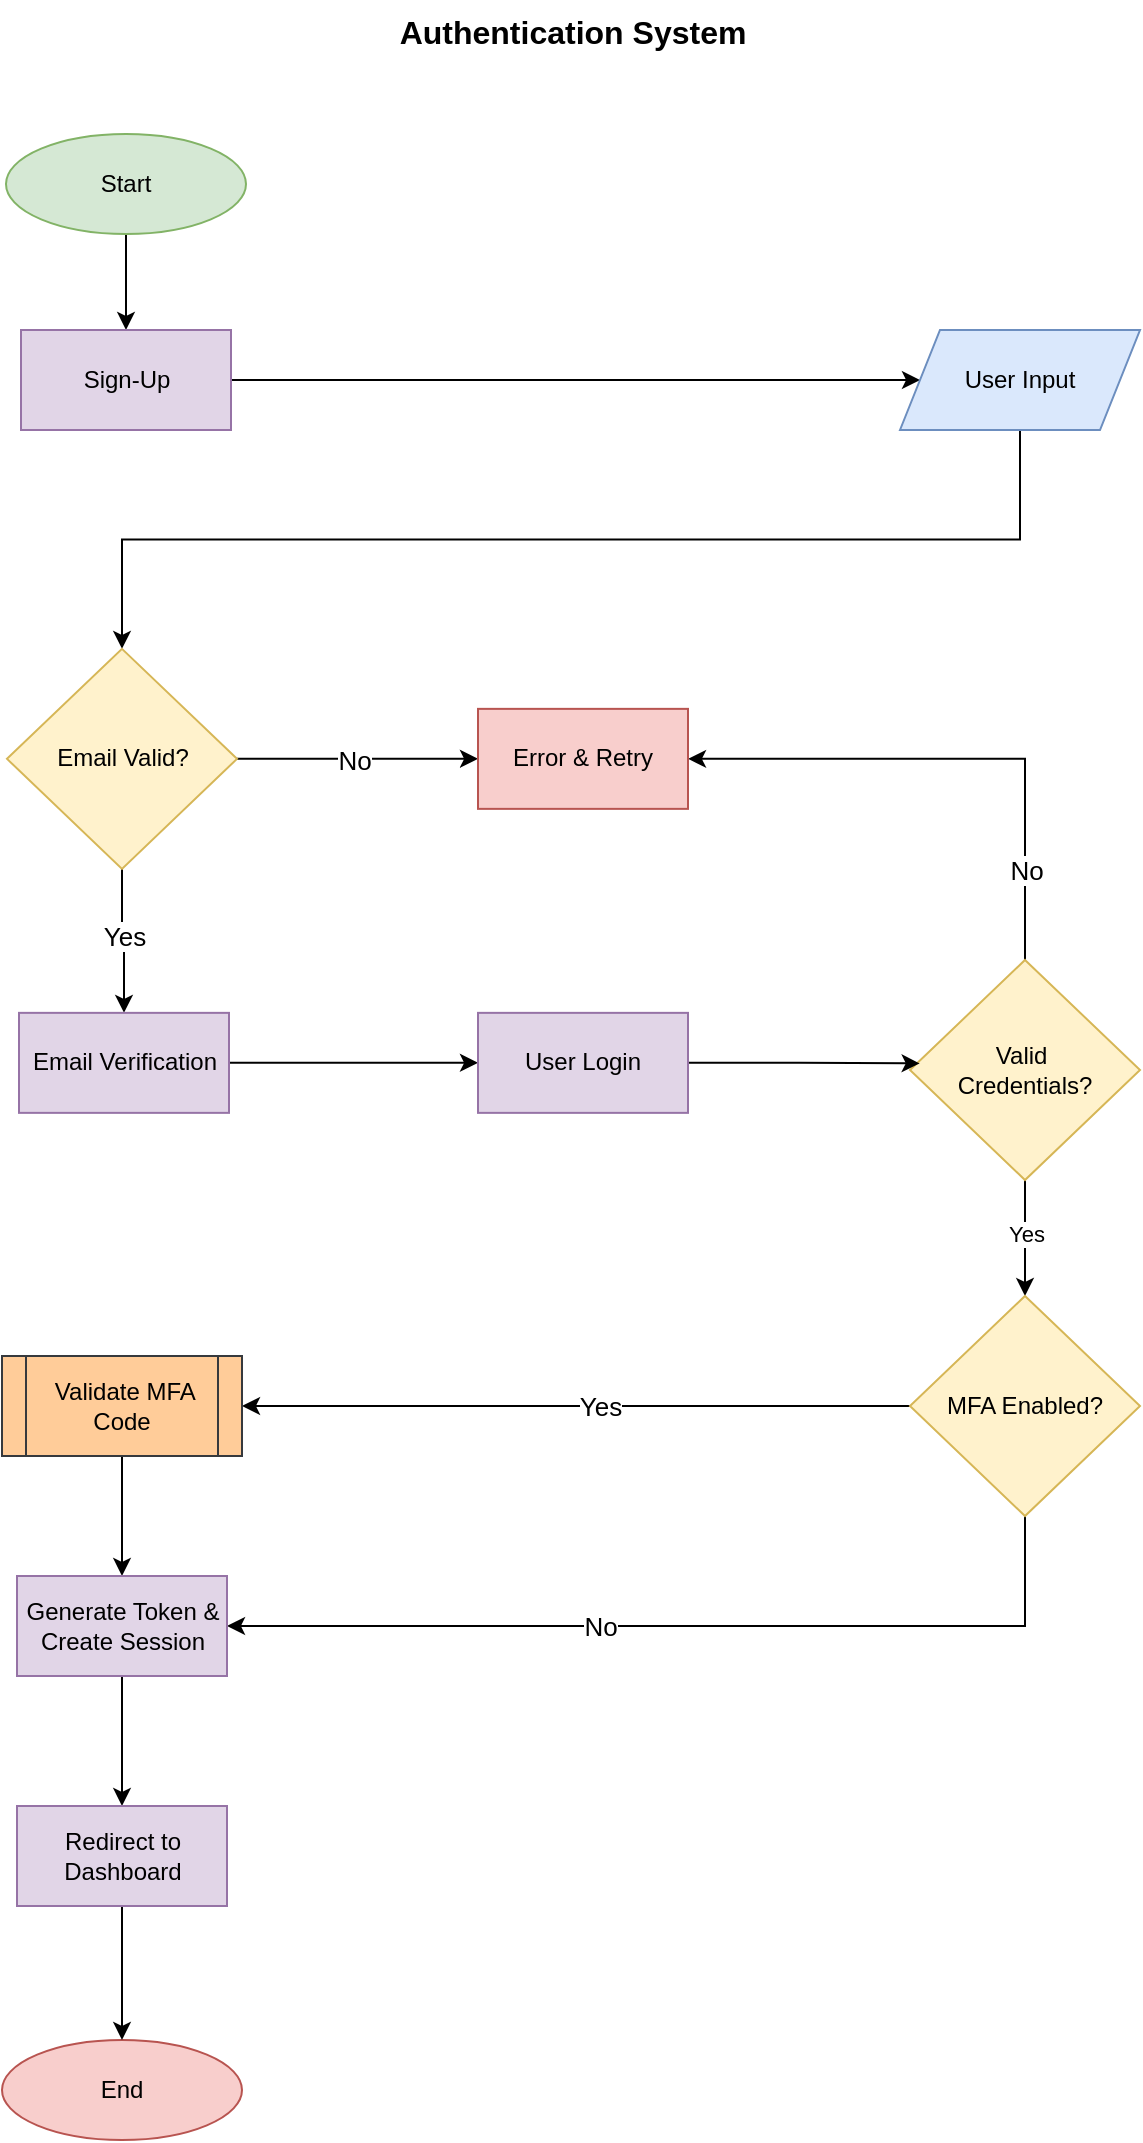 <mxfile version="26.0.11">
  <diagram name="Page-1" id="GLVcQ4hS3XEvDl5PaPkW">
    <mxGraphModel dx="635" dy="366" grid="0" gridSize="10" guides="1" tooltips="1" connect="1" arrows="1" fold="1" page="1" pageScale="1" pageWidth="827" pageHeight="1169" math="0" shadow="0">
      <root>
        <mxCell id="0" />
        <mxCell id="1" parent="0" />
        <mxCell id="MkDBiGz27NF831LDcPSi-19" style="edgeStyle=orthogonalEdgeStyle;rounded=0;orthogonalLoop=1;jettySize=auto;html=1;" edge="1" parent="1" source="MkDBiGz27NF831LDcPSi-1" target="MkDBiGz27NF831LDcPSi-3">
          <mxGeometry relative="1" as="geometry" />
        </mxCell>
        <mxCell id="MkDBiGz27NF831LDcPSi-1" value="Start" style="ellipse;whiteSpace=wrap;html=1;fillColor=#d5e8d4;strokeColor=#82b366;align=center;" vertex="1" parent="1">
          <mxGeometry x="143" y="97" width="120" height="50" as="geometry" />
        </mxCell>
        <mxCell id="MkDBiGz27NF831LDcPSi-2" value="End" style="ellipse;whiteSpace=wrap;html=1;fillColor=#f8cecc;strokeColor=#b85450;" vertex="1" parent="1">
          <mxGeometry x="141" y="1050" width="120" height="50" as="geometry" />
        </mxCell>
        <mxCell id="MkDBiGz27NF831LDcPSi-20" style="edgeStyle=orthogonalEdgeStyle;rounded=0;orthogonalLoop=1;jettySize=auto;html=1;exitX=0.5;exitY=1;exitDx=0;exitDy=0;" edge="1" parent="1" source="MkDBiGz27NF831LDcPSi-52" target="MkDBiGz27NF831LDcPSi-5">
          <mxGeometry relative="1" as="geometry" />
        </mxCell>
        <mxCell id="MkDBiGz27NF831LDcPSi-54" style="edgeStyle=orthogonalEdgeStyle;rounded=0;orthogonalLoop=1;jettySize=auto;html=1;entryX=0;entryY=0.5;entryDx=0;entryDy=0;" edge="1" parent="1" source="MkDBiGz27NF831LDcPSi-3" target="MkDBiGz27NF831LDcPSi-52">
          <mxGeometry relative="1" as="geometry" />
        </mxCell>
        <mxCell id="MkDBiGz27NF831LDcPSi-3" value="Sign-Up" style="rounded=0;whiteSpace=wrap;html=1;fillColor=#e1d5e7;strokeColor=#9673a6;" vertex="1" parent="1">
          <mxGeometry x="150.5" y="195" width="105" height="50" as="geometry" />
        </mxCell>
        <mxCell id="MkDBiGz27NF831LDcPSi-21" value="" style="edgeStyle=orthogonalEdgeStyle;rounded=0;orthogonalLoop=1;jettySize=auto;html=1;" edge="1" parent="1" source="MkDBiGz27NF831LDcPSi-5" target="MkDBiGz27NF831LDcPSi-9">
          <mxGeometry relative="1" as="geometry" />
        </mxCell>
        <mxCell id="MkDBiGz27NF831LDcPSi-47" value="&lt;font&gt;Yes&lt;/font&gt;" style="edgeLabel;html=1;align=center;verticalAlign=middle;resizable=0;points=[];fontSize=13;" vertex="1" connectable="0" parent="MkDBiGz27NF831LDcPSi-21">
          <mxGeometry x="-0.161" y="-1" relative="1" as="geometry">
            <mxPoint x="2" y="3" as="offset" />
          </mxGeometry>
        </mxCell>
        <mxCell id="MkDBiGz27NF831LDcPSi-33" style="edgeStyle=orthogonalEdgeStyle;rounded=0;orthogonalLoop=1;jettySize=auto;html=1;" edge="1" parent="1" source="MkDBiGz27NF831LDcPSi-5" target="MkDBiGz27NF831LDcPSi-40">
          <mxGeometry relative="1" as="geometry">
            <mxPoint x="371" y="388.43" as="targetPoint" />
          </mxGeometry>
        </mxCell>
        <mxCell id="MkDBiGz27NF831LDcPSi-46" value="&lt;font&gt;No&lt;/font&gt;" style="edgeLabel;html=1;align=center;verticalAlign=middle;resizable=0;points=[];fontSize=13;" vertex="1" connectable="0" parent="MkDBiGz27NF831LDcPSi-33">
          <mxGeometry x="-0.029" relative="1" as="geometry">
            <mxPoint as="offset" />
          </mxGeometry>
        </mxCell>
        <mxCell id="MkDBiGz27NF831LDcPSi-5" value="Email Valid?" style="rhombus;whiteSpace=wrap;html=1;fillColor=#fff2cc;strokeColor=#d6b656;" vertex="1" parent="1">
          <mxGeometry x="143.5" y="354.43" width="115" height="110" as="geometry" />
        </mxCell>
        <mxCell id="MkDBiGz27NF831LDcPSi-24" value="" style="edgeStyle=orthogonalEdgeStyle;rounded=0;orthogonalLoop=1;jettySize=auto;html=1;" edge="1" parent="1" source="MkDBiGz27NF831LDcPSi-6" target="MkDBiGz27NF831LDcPSi-7">
          <mxGeometry relative="1" as="geometry" />
        </mxCell>
        <mxCell id="MkDBiGz27NF831LDcPSi-55" value="Yes" style="edgeLabel;html=1;align=center;verticalAlign=middle;resizable=0;points=[];" vertex="1" connectable="0" parent="MkDBiGz27NF831LDcPSi-24">
          <mxGeometry x="0.049" y="1" relative="1" as="geometry">
            <mxPoint x="-1" y="-4" as="offset" />
          </mxGeometry>
        </mxCell>
        <mxCell id="MkDBiGz27NF831LDcPSi-41" style="edgeStyle=orthogonalEdgeStyle;rounded=0;orthogonalLoop=1;jettySize=auto;html=1;entryX=1;entryY=0.5;entryDx=0;entryDy=0;exitX=0.5;exitY=0;exitDx=0;exitDy=0;" edge="1" parent="1" source="MkDBiGz27NF831LDcPSi-6" target="MkDBiGz27NF831LDcPSi-40">
          <mxGeometry relative="1" as="geometry">
            <mxPoint x="652.5" y="500.43" as="sourcePoint" />
            <Array as="points">
              <mxPoint x="653" y="409" />
            </Array>
          </mxGeometry>
        </mxCell>
        <mxCell id="MkDBiGz27NF831LDcPSi-48" value="&lt;font&gt;No&lt;/font&gt;" style="edgeLabel;html=1;align=center;verticalAlign=middle;resizable=0;points=[];fontSize=13;" vertex="1" connectable="0" parent="MkDBiGz27NF831LDcPSi-41">
          <mxGeometry x="-0.693" relative="1" as="geometry">
            <mxPoint y="-4" as="offset" />
          </mxGeometry>
        </mxCell>
        <mxCell id="MkDBiGz27NF831LDcPSi-6" value="Valid&amp;nbsp;&lt;div&gt;Credentials?&lt;/div&gt;" style="rhombus;whiteSpace=wrap;html=1;fillColor=#fff2cc;strokeColor=#d6b656;align=center;" vertex="1" parent="1">
          <mxGeometry x="595" y="510" width="115" height="110" as="geometry" />
        </mxCell>
        <mxCell id="MkDBiGz27NF831LDcPSi-29" style="edgeStyle=orthogonalEdgeStyle;rounded=0;orthogonalLoop=1;jettySize=auto;html=1;entryX=1;entryY=0.5;entryDx=0;entryDy=0;" edge="1" parent="1" source="MkDBiGz27NF831LDcPSi-7" target="MkDBiGz27NF831LDcPSi-53">
          <mxGeometry relative="1" as="geometry">
            <mxPoint x="253.5" y="733" as="targetPoint" />
          </mxGeometry>
        </mxCell>
        <mxCell id="MkDBiGz27NF831LDcPSi-45" value="Yes" style="edgeLabel;html=1;align=center;verticalAlign=middle;resizable=0;points=[];fontStyle=0;fontSize=13;" vertex="1" connectable="0" parent="MkDBiGz27NF831LDcPSi-29">
          <mxGeometry x="-0.054" y="2" relative="1" as="geometry">
            <mxPoint x="3" y="-2" as="offset" />
          </mxGeometry>
        </mxCell>
        <mxCell id="MkDBiGz27NF831LDcPSi-42" style="edgeStyle=orthogonalEdgeStyle;rounded=0;orthogonalLoop=1;jettySize=auto;html=1;" edge="1" parent="1" source="MkDBiGz27NF831LDcPSi-7" target="MkDBiGz27NF831LDcPSi-13">
          <mxGeometry relative="1" as="geometry">
            <Array as="points">
              <mxPoint x="652" y="843" />
            </Array>
          </mxGeometry>
        </mxCell>
        <mxCell id="MkDBiGz27NF831LDcPSi-44" value="No" style="edgeLabel;html=1;align=center;verticalAlign=middle;resizable=0;points=[];fontStyle=0;fontSize=13;" vertex="1" connectable="0" parent="MkDBiGz27NF831LDcPSi-42">
          <mxGeometry x="-0.857" y="3" relative="1" as="geometry">
            <mxPoint x="-216" y="22" as="offset" />
          </mxGeometry>
        </mxCell>
        <mxCell id="MkDBiGz27NF831LDcPSi-7" value="MFA Enabled?" style="rhombus;whiteSpace=wrap;html=1;fillColor=#fff2cc;strokeColor=#d6b656;" vertex="1" parent="1">
          <mxGeometry x="595" y="678" width="115" height="110" as="geometry" />
        </mxCell>
        <mxCell id="MkDBiGz27NF831LDcPSi-22" style="edgeStyle=orthogonalEdgeStyle;rounded=0;orthogonalLoop=1;jettySize=auto;html=1;" edge="1" parent="1" source="MkDBiGz27NF831LDcPSi-9" target="MkDBiGz27NF831LDcPSi-10">
          <mxGeometry relative="1" as="geometry" />
        </mxCell>
        <mxCell id="MkDBiGz27NF831LDcPSi-9" value="Email Verification" style="rounded=0;whiteSpace=wrap;html=1;fillColor=#e1d5e7;strokeColor=#9673a6;" vertex="1" parent="1">
          <mxGeometry x="149.5" y="536.43" width="105" height="50" as="geometry" />
        </mxCell>
        <mxCell id="MkDBiGz27NF831LDcPSi-23" value="" style="edgeStyle=orthogonalEdgeStyle;rounded=0;orthogonalLoop=1;jettySize=auto;html=1;entryX=0.042;entryY=0.47;entryDx=0;entryDy=0;entryPerimeter=0;" edge="1" parent="1" source="MkDBiGz27NF831LDcPSi-10" target="MkDBiGz27NF831LDcPSi-6">
          <mxGeometry relative="1" as="geometry">
            <mxPoint x="595.0" y="561.43" as="targetPoint" />
          </mxGeometry>
        </mxCell>
        <mxCell id="MkDBiGz27NF831LDcPSi-10" value="User Login" style="rounded=0;whiteSpace=wrap;html=1;fillColor=#e1d5e7;strokeColor=#9673a6;" vertex="1" parent="1">
          <mxGeometry x="379" y="536.43" width="105" height="50" as="geometry" />
        </mxCell>
        <mxCell id="MkDBiGz27NF831LDcPSi-30" style="edgeStyle=orthogonalEdgeStyle;rounded=0;orthogonalLoop=1;jettySize=auto;html=1;entryX=0.5;entryY=0;entryDx=0;entryDy=0;exitX=0.5;exitY=1;exitDx=0;exitDy=0;" edge="1" parent="1" source="MkDBiGz27NF831LDcPSi-53" target="MkDBiGz27NF831LDcPSi-13">
          <mxGeometry relative="1" as="geometry">
            <mxPoint x="201" y="758" as="sourcePoint" />
          </mxGeometry>
        </mxCell>
        <mxCell id="MkDBiGz27NF831LDcPSi-32" style="edgeStyle=orthogonalEdgeStyle;rounded=0;orthogonalLoop=1;jettySize=auto;html=1;" edge="1" parent="1" source="MkDBiGz27NF831LDcPSi-13" target="MkDBiGz27NF831LDcPSi-14">
          <mxGeometry relative="1" as="geometry" />
        </mxCell>
        <mxCell id="MkDBiGz27NF831LDcPSi-13" value="Generate Token &amp;amp;&lt;div&gt;&lt;span style=&quot;background-color: transparent; color: light-dark(rgb(0, 0, 0), rgb(255, 255, 255));&quot;&gt;Create Session&lt;/span&gt;&lt;/div&gt;" style="rounded=0;whiteSpace=wrap;html=1;fillColor=#e1d5e7;strokeColor=#9673a6;" vertex="1" parent="1">
          <mxGeometry x="148.5" y="818" width="105" height="50" as="geometry" />
        </mxCell>
        <mxCell id="MkDBiGz27NF831LDcPSi-31" style="edgeStyle=orthogonalEdgeStyle;rounded=0;orthogonalLoop=1;jettySize=auto;html=1;" edge="1" parent="1" source="MkDBiGz27NF831LDcPSi-14" target="MkDBiGz27NF831LDcPSi-2">
          <mxGeometry relative="1" as="geometry" />
        </mxCell>
        <mxCell id="MkDBiGz27NF831LDcPSi-14" value="Redirect to Dashboard" style="rounded=0;whiteSpace=wrap;html=1;fillColor=#e1d5e7;strokeColor=#9673a6;" vertex="1" parent="1">
          <mxGeometry x="148.5" y="933" width="105" height="50" as="geometry" />
        </mxCell>
        <mxCell id="MkDBiGz27NF831LDcPSi-15" value="&lt;b&gt;&lt;font style=&quot;font-size: 16px;&quot;&gt;Authentication System&lt;/font&gt;&lt;/b&gt;" style="text;html=1;align=center;verticalAlign=middle;resizable=0;points=[];autosize=1;strokeColor=none;fillColor=none;" vertex="1" parent="1">
          <mxGeometry x="330" y="30" width="191" height="31" as="geometry" />
        </mxCell>
        <mxCell id="MkDBiGz27NF831LDcPSi-40" value="Error &amp;amp; Retry" style="rounded=0;whiteSpace=wrap;html=1;fillColor=#f8cecc;strokeColor=#b85450;" vertex="1" parent="1">
          <mxGeometry x="379" y="384.43" width="105" height="50" as="geometry" />
        </mxCell>
        <mxCell id="MkDBiGz27NF831LDcPSi-52" value="&lt;span style=&quot;background-color: transparent; color: light-dark(rgb(0, 0, 0), rgb(255, 255, 255));&quot;&gt;User Input&lt;/span&gt;" style="shape=parallelogram;perimeter=parallelogramPerimeter;whiteSpace=wrap;html=1;fixedSize=1;fillColor=#dae8fc;strokeColor=#6c8ebf;" vertex="1" parent="1">
          <mxGeometry x="590" y="195" width="120" height="50" as="geometry" />
        </mxCell>
        <mxCell id="MkDBiGz27NF831LDcPSi-53" value="&amp;nbsp;Validate MFA Code" style="shape=process;whiteSpace=wrap;html=1;backgroundOutline=1;fillColor=#ffcc99;strokeColor=#36393d;" vertex="1" parent="1">
          <mxGeometry x="141" y="708" width="120" height="50" as="geometry" />
        </mxCell>
      </root>
    </mxGraphModel>
  </diagram>
</mxfile>
